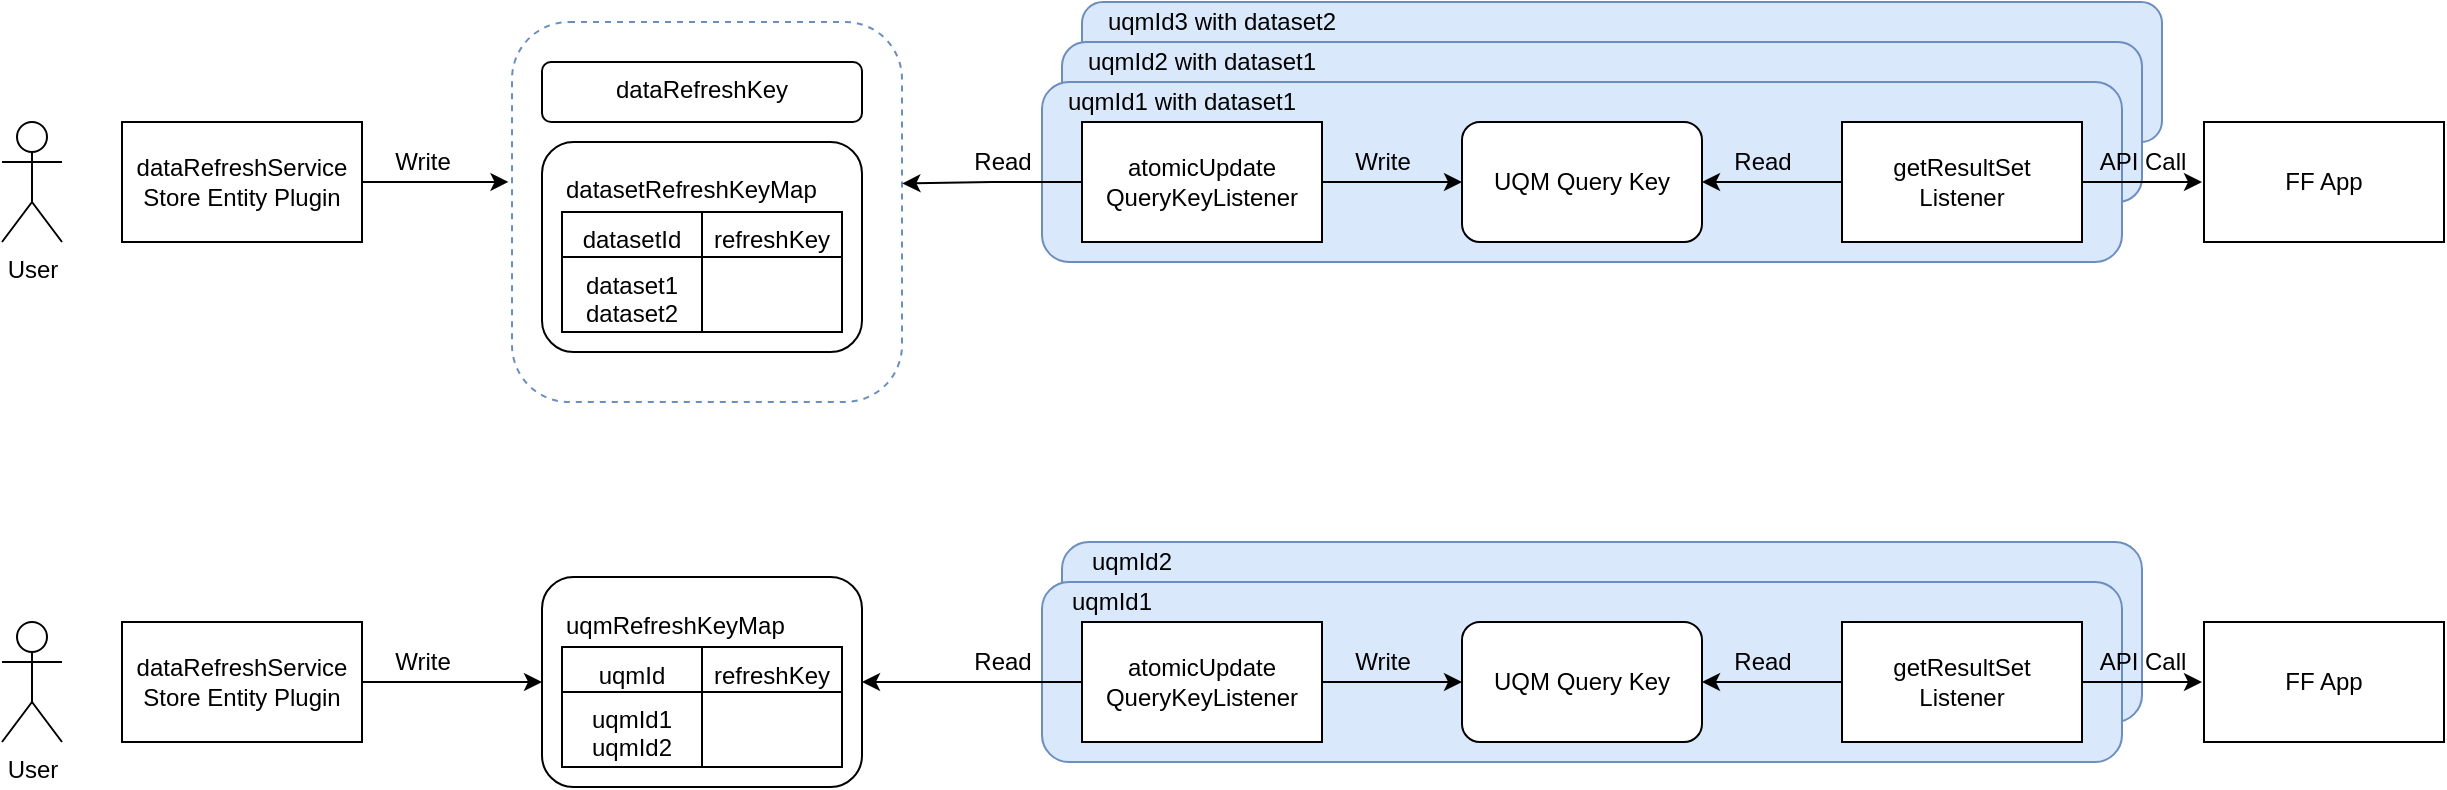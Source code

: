 <mxfile version="14.8.0" type="github">
  <diagram id="C5RBs43oDa-KdzZeNtuy" name="Page-1">
    <mxGraphModel dx="2258" dy="914" grid="1" gridSize="10" guides="1" tooltips="1" connect="1" arrows="1" fold="1" page="1" pageScale="1" pageWidth="827" pageHeight="1169" math="0" shadow="0">
      <root>
        <mxCell id="WIyWlLk6GJQsqaUBKTNV-0" />
        <mxCell id="WIyWlLk6GJQsqaUBKTNV-1" parent="WIyWlLk6GJQsqaUBKTNV-0" />
        <mxCell id="TYm2o9FG3z0Wzc9Pvhsa-137" value="" style="rounded=1;whiteSpace=wrap;html=1;verticalAlign=middle;fillColor=#dae8fc;strokeColor=#6c8ebf;" vertex="1" parent="WIyWlLk6GJQsqaUBKTNV-1">
          <mxGeometry x="670" y="500" width="540" height="90" as="geometry" />
        </mxCell>
        <mxCell id="TYm2o9FG3z0Wzc9Pvhsa-96" value="" style="rounded=1;whiteSpace=wrap;html=1;verticalAlign=middle;fillColor=#dae8fc;strokeColor=#6c8ebf;" vertex="1" parent="WIyWlLk6GJQsqaUBKTNV-1">
          <mxGeometry x="680" y="230" width="540" height="70" as="geometry" />
        </mxCell>
        <mxCell id="TYm2o9FG3z0Wzc9Pvhsa-95" value="" style="rounded=1;whiteSpace=wrap;html=1;verticalAlign=middle;fillColor=#dae8fc;strokeColor=#6c8ebf;" vertex="1" parent="WIyWlLk6GJQsqaUBKTNV-1">
          <mxGeometry x="670" y="250" width="540" height="80" as="geometry" />
        </mxCell>
        <mxCell id="TYm2o9FG3z0Wzc9Pvhsa-93" value="" style="rounded=1;whiteSpace=wrap;html=1;verticalAlign=middle;fillColor=#dae8fc;strokeColor=#6c8ebf;" vertex="1" parent="WIyWlLk6GJQsqaUBKTNV-1">
          <mxGeometry x="660" y="270" width="540" height="90" as="geometry" />
        </mxCell>
        <mxCell id="TYm2o9FG3z0Wzc9Pvhsa-74" style="edgeStyle=orthogonalEdgeStyle;rounded=0;orthogonalLoop=1;jettySize=auto;html=1;entryX=-0.009;entryY=0.421;entryDx=0;entryDy=0;entryPerimeter=0;" edge="1" parent="WIyWlLk6GJQsqaUBKTNV-1" source="TYm2o9FG3z0Wzc9Pvhsa-0" target="TYm2o9FG3z0Wzc9Pvhsa-73">
          <mxGeometry relative="1" as="geometry">
            <mxPoint x="390" y="320" as="targetPoint" />
          </mxGeometry>
        </mxCell>
        <mxCell id="TYm2o9FG3z0Wzc9Pvhsa-0" value="dataRefreshService&lt;br&gt;Store Entity Plugin" style="rounded=0;whiteSpace=wrap;html=1;" vertex="1" parent="WIyWlLk6GJQsqaUBKTNV-1">
          <mxGeometry x="200" y="290" width="120" height="60" as="geometry" />
        </mxCell>
        <mxCell id="TYm2o9FG3z0Wzc9Pvhsa-73" value="" style="rounded=1;whiteSpace=wrap;html=1;verticalAlign=top;strokeColor=#6c8ebf;dashed=1;fillColor=none;" vertex="1" parent="WIyWlLk6GJQsqaUBKTNV-1">
          <mxGeometry x="395" y="240" width="195" height="190" as="geometry" />
        </mxCell>
        <mxCell id="TYm2o9FG3z0Wzc9Pvhsa-71" value="" style="group" vertex="1" connectable="0" parent="WIyWlLk6GJQsqaUBKTNV-1">
          <mxGeometry x="410" y="300" width="160" height="105" as="geometry" />
        </mxCell>
        <mxCell id="TYm2o9FG3z0Wzc9Pvhsa-1" value="&lt;div&gt;&lt;span&gt;datasetRefreshKeyMap&lt;/span&gt;&lt;br&gt;&lt;/div&gt;&lt;div&gt;&lt;span&gt;&lt;br&gt;&lt;/span&gt;&lt;/div&gt;&lt;div&gt;&lt;br&gt;&lt;/div&gt;" style="rounded=1;whiteSpace=wrap;html=1;align=left;spacingLeft=10;verticalAlign=top;spacingTop=10;" vertex="1" parent="TYm2o9FG3z0Wzc9Pvhsa-71">
          <mxGeometry width="160" height="105" as="geometry" />
        </mxCell>
        <mxCell id="TYm2o9FG3z0Wzc9Pvhsa-70" value="" style="group" vertex="1" connectable="0" parent="TYm2o9FG3z0Wzc9Pvhsa-71">
          <mxGeometry x="10" y="35" width="140" height="60" as="geometry" />
        </mxCell>
        <mxCell id="TYm2o9FG3z0Wzc9Pvhsa-66" value="datasetId" style="rounded=0;whiteSpace=wrap;html=1;verticalAlign=top;" vertex="1" parent="TYm2o9FG3z0Wzc9Pvhsa-70">
          <mxGeometry width="70" height="22.5" as="geometry" />
        </mxCell>
        <mxCell id="TYm2o9FG3z0Wzc9Pvhsa-67" value="refreshKey" style="rounded=0;whiteSpace=wrap;html=1;verticalAlign=top;" vertex="1" parent="TYm2o9FG3z0Wzc9Pvhsa-70">
          <mxGeometry x="70" width="70" height="22.5" as="geometry" />
        </mxCell>
        <mxCell id="TYm2o9FG3z0Wzc9Pvhsa-68" value="dataset1&lt;br&gt;dataset2" style="rounded=0;whiteSpace=wrap;html=1;verticalAlign=top;" vertex="1" parent="TYm2o9FG3z0Wzc9Pvhsa-70">
          <mxGeometry y="22.5" width="70" height="37.5" as="geometry" />
        </mxCell>
        <mxCell id="TYm2o9FG3z0Wzc9Pvhsa-69" value="" style="rounded=0;whiteSpace=wrap;html=1;verticalAlign=top;" vertex="1" parent="TYm2o9FG3z0Wzc9Pvhsa-70">
          <mxGeometry x="70" y="22.5" width="70" height="37.5" as="geometry" />
        </mxCell>
        <mxCell id="TYm2o9FG3z0Wzc9Pvhsa-72" value="dataRefreshKey" style="rounded=1;whiteSpace=wrap;html=1;verticalAlign=top;" vertex="1" parent="WIyWlLk6GJQsqaUBKTNV-1">
          <mxGeometry x="410" y="260" width="160" height="30" as="geometry" />
        </mxCell>
        <mxCell id="TYm2o9FG3z0Wzc9Pvhsa-75" value="Write" style="text;html=1;align=center;verticalAlign=middle;resizable=0;points=[];autosize=1;strokeColor=none;" vertex="1" parent="WIyWlLk6GJQsqaUBKTNV-1">
          <mxGeometry x="330" y="300" width="40" height="20" as="geometry" />
        </mxCell>
        <mxCell id="TYm2o9FG3z0Wzc9Pvhsa-76" value="User" style="shape=umlActor;verticalLabelPosition=bottom;verticalAlign=top;html=1;outlineConnect=0;" vertex="1" parent="WIyWlLk6GJQsqaUBKTNV-1">
          <mxGeometry x="140" y="290" width="30" height="60" as="geometry" />
        </mxCell>
        <mxCell id="TYm2o9FG3z0Wzc9Pvhsa-80" style="edgeStyle=orthogonalEdgeStyle;rounded=0;orthogonalLoop=1;jettySize=auto;html=1;entryX=1.001;entryY=0.425;entryDx=0;entryDy=0;entryPerimeter=0;" edge="1" parent="WIyWlLk6GJQsqaUBKTNV-1" source="TYm2o9FG3z0Wzc9Pvhsa-79" target="TYm2o9FG3z0Wzc9Pvhsa-73">
          <mxGeometry relative="1" as="geometry" />
        </mxCell>
        <mxCell id="TYm2o9FG3z0Wzc9Pvhsa-85" style="edgeStyle=orthogonalEdgeStyle;rounded=0;orthogonalLoop=1;jettySize=auto;html=1;entryX=0;entryY=0.5;entryDx=0;entryDy=0;" edge="1" parent="WIyWlLk6GJQsqaUBKTNV-1" source="TYm2o9FG3z0Wzc9Pvhsa-79" target="TYm2o9FG3z0Wzc9Pvhsa-82">
          <mxGeometry relative="1" as="geometry" />
        </mxCell>
        <mxCell id="TYm2o9FG3z0Wzc9Pvhsa-79" value="atomicUpdate&lt;br&gt;QueryKeyListener" style="rounded=0;whiteSpace=wrap;html=1;verticalAlign=middle;align=center;" vertex="1" parent="WIyWlLk6GJQsqaUBKTNV-1">
          <mxGeometry x="680" y="290" width="120" height="60" as="geometry" />
        </mxCell>
        <mxCell id="TYm2o9FG3z0Wzc9Pvhsa-81" value="Read" style="text;html=1;align=center;verticalAlign=middle;resizable=0;points=[];autosize=1;strokeColor=none;" vertex="1" parent="WIyWlLk6GJQsqaUBKTNV-1">
          <mxGeometry x="620" y="300" width="40" height="20" as="geometry" />
        </mxCell>
        <mxCell id="TYm2o9FG3z0Wzc9Pvhsa-82" value="UQM Query Key" style="rounded=1;whiteSpace=wrap;html=1;verticalAlign=middle;" vertex="1" parent="WIyWlLk6GJQsqaUBKTNV-1">
          <mxGeometry x="870" y="290" width="120" height="60" as="geometry" />
        </mxCell>
        <mxCell id="TYm2o9FG3z0Wzc9Pvhsa-89" style="edgeStyle=orthogonalEdgeStyle;rounded=0;orthogonalLoop=1;jettySize=auto;html=1;entryX=1;entryY=0.5;entryDx=0;entryDy=0;" edge="1" parent="WIyWlLk6GJQsqaUBKTNV-1" source="TYm2o9FG3z0Wzc9Pvhsa-83" target="TYm2o9FG3z0Wzc9Pvhsa-82">
          <mxGeometry relative="1" as="geometry" />
        </mxCell>
        <mxCell id="TYm2o9FG3z0Wzc9Pvhsa-91" style="edgeStyle=orthogonalEdgeStyle;rounded=0;orthogonalLoop=1;jettySize=auto;html=1;" edge="1" parent="WIyWlLk6GJQsqaUBKTNV-1" source="TYm2o9FG3z0Wzc9Pvhsa-83">
          <mxGeometry relative="1" as="geometry">
            <mxPoint x="1240" y="320" as="targetPoint" />
          </mxGeometry>
        </mxCell>
        <mxCell id="TYm2o9FG3z0Wzc9Pvhsa-83" value="getResultSet&lt;br&gt;Listener" style="rounded=0;whiteSpace=wrap;html=1;verticalAlign=middle;" vertex="1" parent="WIyWlLk6GJQsqaUBKTNV-1">
          <mxGeometry x="1060" y="290" width="120" height="60" as="geometry" />
        </mxCell>
        <mxCell id="TYm2o9FG3z0Wzc9Pvhsa-84" value="FF App" style="rounded=0;whiteSpace=wrap;html=1;verticalAlign=middle;" vertex="1" parent="WIyWlLk6GJQsqaUBKTNV-1">
          <mxGeometry x="1241" y="290" width="120" height="60" as="geometry" />
        </mxCell>
        <mxCell id="TYm2o9FG3z0Wzc9Pvhsa-88" value="Write" style="text;html=1;align=center;verticalAlign=middle;resizable=0;points=[];autosize=1;strokeColor=none;" vertex="1" parent="WIyWlLk6GJQsqaUBKTNV-1">
          <mxGeometry x="810" y="300" width="40" height="20" as="geometry" />
        </mxCell>
        <mxCell id="TYm2o9FG3z0Wzc9Pvhsa-90" value="Read" style="text;html=1;align=center;verticalAlign=middle;resizable=0;points=[];autosize=1;strokeColor=none;" vertex="1" parent="WIyWlLk6GJQsqaUBKTNV-1">
          <mxGeometry x="1000" y="300" width="40" height="20" as="geometry" />
        </mxCell>
        <mxCell id="TYm2o9FG3z0Wzc9Pvhsa-92" value="API Call" style="text;html=1;align=center;verticalAlign=middle;resizable=0;points=[];autosize=1;strokeColor=none;" vertex="1" parent="WIyWlLk6GJQsqaUBKTNV-1">
          <mxGeometry x="1180" y="300" width="60" height="20" as="geometry" />
        </mxCell>
        <mxCell id="TYm2o9FG3z0Wzc9Pvhsa-97" value="uqmId1 with dataset1" style="text;html=1;strokeColor=none;fillColor=none;align=center;verticalAlign=middle;whiteSpace=wrap;rounded=0;" vertex="1" parent="WIyWlLk6GJQsqaUBKTNV-1">
          <mxGeometry x="660" y="270" width="140" height="20" as="geometry" />
        </mxCell>
        <mxCell id="TYm2o9FG3z0Wzc9Pvhsa-99" value="uqmId2 with dataset1" style="text;html=1;strokeColor=none;fillColor=none;align=center;verticalAlign=middle;whiteSpace=wrap;rounded=0;" vertex="1" parent="WIyWlLk6GJQsqaUBKTNV-1">
          <mxGeometry x="670" y="250" width="140" height="20" as="geometry" />
        </mxCell>
        <mxCell id="TYm2o9FG3z0Wzc9Pvhsa-104" value="" style="rounded=1;whiteSpace=wrap;html=1;verticalAlign=middle;fillColor=#dae8fc;strokeColor=#6c8ebf;" vertex="1" parent="WIyWlLk6GJQsqaUBKTNV-1">
          <mxGeometry x="660" y="520" width="540" height="90" as="geometry" />
        </mxCell>
        <mxCell id="TYm2o9FG3z0Wzc9Pvhsa-105" style="edgeStyle=orthogonalEdgeStyle;rounded=0;orthogonalLoop=1;jettySize=auto;html=1;entryX=0;entryY=0.5;entryDx=0;entryDy=0;" edge="1" parent="WIyWlLk6GJQsqaUBKTNV-1" source="TYm2o9FG3z0Wzc9Pvhsa-106" target="TYm2o9FG3z0Wzc9Pvhsa-109">
          <mxGeometry relative="1" as="geometry">
            <mxPoint x="393.245" y="569.99" as="targetPoint" />
          </mxGeometry>
        </mxCell>
        <mxCell id="TYm2o9FG3z0Wzc9Pvhsa-106" value="dataRefreshService&lt;br&gt;Store Entity Plugin" style="rounded=0;whiteSpace=wrap;html=1;" vertex="1" parent="WIyWlLk6GJQsqaUBKTNV-1">
          <mxGeometry x="200" y="540" width="120" height="60" as="geometry" />
        </mxCell>
        <mxCell id="TYm2o9FG3z0Wzc9Pvhsa-108" value="" style="group" vertex="1" connectable="0" parent="WIyWlLk6GJQsqaUBKTNV-1">
          <mxGeometry x="410" y="517.5" width="160" height="105" as="geometry" />
        </mxCell>
        <mxCell id="TYm2o9FG3z0Wzc9Pvhsa-109" value="&lt;div&gt;&lt;span&gt;uqmRefreshKeyMap&lt;/span&gt;&lt;br&gt;&lt;/div&gt;&lt;div&gt;&lt;span&gt;&lt;br&gt;&lt;/span&gt;&lt;/div&gt;&lt;div&gt;&lt;br&gt;&lt;/div&gt;" style="rounded=1;whiteSpace=wrap;html=1;align=left;spacingLeft=10;verticalAlign=top;spacingTop=10;" vertex="1" parent="TYm2o9FG3z0Wzc9Pvhsa-108">
          <mxGeometry width="160" height="105" as="geometry" />
        </mxCell>
        <mxCell id="TYm2o9FG3z0Wzc9Pvhsa-110" value="" style="group" vertex="1" connectable="0" parent="TYm2o9FG3z0Wzc9Pvhsa-108">
          <mxGeometry x="10" y="35" width="140" height="60" as="geometry" />
        </mxCell>
        <mxCell id="TYm2o9FG3z0Wzc9Pvhsa-111" value="uqmId" style="rounded=0;whiteSpace=wrap;html=1;verticalAlign=top;" vertex="1" parent="TYm2o9FG3z0Wzc9Pvhsa-110">
          <mxGeometry width="70" height="22.5" as="geometry" />
        </mxCell>
        <mxCell id="TYm2o9FG3z0Wzc9Pvhsa-112" value="refreshKey" style="rounded=0;whiteSpace=wrap;html=1;verticalAlign=top;" vertex="1" parent="TYm2o9FG3z0Wzc9Pvhsa-110">
          <mxGeometry x="70" width="70" height="22.5" as="geometry" />
        </mxCell>
        <mxCell id="TYm2o9FG3z0Wzc9Pvhsa-113" value="uqmId1&lt;br&gt;uqmId2" style="rounded=0;whiteSpace=wrap;html=1;verticalAlign=top;" vertex="1" parent="TYm2o9FG3z0Wzc9Pvhsa-110">
          <mxGeometry y="22.5" width="70" height="37.5" as="geometry" />
        </mxCell>
        <mxCell id="TYm2o9FG3z0Wzc9Pvhsa-114" value="" style="rounded=0;whiteSpace=wrap;html=1;verticalAlign=top;" vertex="1" parent="TYm2o9FG3z0Wzc9Pvhsa-110">
          <mxGeometry x="70" y="22.5" width="70" height="37.5" as="geometry" />
        </mxCell>
        <mxCell id="TYm2o9FG3z0Wzc9Pvhsa-116" value="Write" style="text;html=1;align=center;verticalAlign=middle;resizable=0;points=[];autosize=1;strokeColor=none;" vertex="1" parent="WIyWlLk6GJQsqaUBKTNV-1">
          <mxGeometry x="330" y="550" width="40" height="20" as="geometry" />
        </mxCell>
        <mxCell id="TYm2o9FG3z0Wzc9Pvhsa-117" value="User" style="shape=umlActor;verticalLabelPosition=bottom;verticalAlign=top;html=1;outlineConnect=0;" vertex="1" parent="WIyWlLk6GJQsqaUBKTNV-1">
          <mxGeometry x="140" y="540" width="30" height="60" as="geometry" />
        </mxCell>
        <mxCell id="TYm2o9FG3z0Wzc9Pvhsa-118" style="edgeStyle=orthogonalEdgeStyle;rounded=0;orthogonalLoop=1;jettySize=auto;html=1;entryX=1;entryY=0.5;entryDx=0;entryDy=0;" edge="1" parent="WIyWlLk6GJQsqaUBKTNV-1" source="TYm2o9FG3z0Wzc9Pvhsa-120" target="TYm2o9FG3z0Wzc9Pvhsa-109">
          <mxGeometry relative="1" as="geometry">
            <mxPoint x="590.195" y="570.75" as="targetPoint" />
          </mxGeometry>
        </mxCell>
        <mxCell id="TYm2o9FG3z0Wzc9Pvhsa-119" style="edgeStyle=orthogonalEdgeStyle;rounded=0;orthogonalLoop=1;jettySize=auto;html=1;entryX=0;entryY=0.5;entryDx=0;entryDy=0;" edge="1" parent="WIyWlLk6GJQsqaUBKTNV-1" source="TYm2o9FG3z0Wzc9Pvhsa-120" target="TYm2o9FG3z0Wzc9Pvhsa-122">
          <mxGeometry relative="1" as="geometry" />
        </mxCell>
        <mxCell id="TYm2o9FG3z0Wzc9Pvhsa-120" value="atomicUpdate&lt;br&gt;QueryKeyListener" style="rounded=0;whiteSpace=wrap;html=1;verticalAlign=middle;align=center;" vertex="1" parent="WIyWlLk6GJQsqaUBKTNV-1">
          <mxGeometry x="680" y="540" width="120" height="60" as="geometry" />
        </mxCell>
        <mxCell id="TYm2o9FG3z0Wzc9Pvhsa-121" value="Read" style="text;html=1;align=center;verticalAlign=middle;resizable=0;points=[];autosize=1;strokeColor=none;" vertex="1" parent="WIyWlLk6GJQsqaUBKTNV-1">
          <mxGeometry x="620" y="550" width="40" height="20" as="geometry" />
        </mxCell>
        <mxCell id="TYm2o9FG3z0Wzc9Pvhsa-122" value="UQM Query Key" style="rounded=1;whiteSpace=wrap;html=1;verticalAlign=middle;" vertex="1" parent="WIyWlLk6GJQsqaUBKTNV-1">
          <mxGeometry x="870" y="540" width="120" height="60" as="geometry" />
        </mxCell>
        <mxCell id="TYm2o9FG3z0Wzc9Pvhsa-123" style="edgeStyle=orthogonalEdgeStyle;rounded=0;orthogonalLoop=1;jettySize=auto;html=1;entryX=1;entryY=0.5;entryDx=0;entryDy=0;" edge="1" parent="WIyWlLk6GJQsqaUBKTNV-1" source="TYm2o9FG3z0Wzc9Pvhsa-125" target="TYm2o9FG3z0Wzc9Pvhsa-122">
          <mxGeometry relative="1" as="geometry" />
        </mxCell>
        <mxCell id="TYm2o9FG3z0Wzc9Pvhsa-124" style="edgeStyle=orthogonalEdgeStyle;rounded=0;orthogonalLoop=1;jettySize=auto;html=1;" edge="1" parent="WIyWlLk6GJQsqaUBKTNV-1" source="TYm2o9FG3z0Wzc9Pvhsa-125">
          <mxGeometry relative="1" as="geometry">
            <mxPoint x="1240" y="570" as="targetPoint" />
          </mxGeometry>
        </mxCell>
        <mxCell id="TYm2o9FG3z0Wzc9Pvhsa-125" value="getResultSet&lt;br&gt;Listener" style="rounded=0;whiteSpace=wrap;html=1;verticalAlign=middle;" vertex="1" parent="WIyWlLk6GJQsqaUBKTNV-1">
          <mxGeometry x="1060" y="540" width="120" height="60" as="geometry" />
        </mxCell>
        <mxCell id="TYm2o9FG3z0Wzc9Pvhsa-126" value="FF App" style="rounded=0;whiteSpace=wrap;html=1;verticalAlign=middle;" vertex="1" parent="WIyWlLk6GJQsqaUBKTNV-1">
          <mxGeometry x="1241" y="540" width="120" height="60" as="geometry" />
        </mxCell>
        <mxCell id="TYm2o9FG3z0Wzc9Pvhsa-127" value="Write" style="text;html=1;align=center;verticalAlign=middle;resizable=0;points=[];autosize=1;strokeColor=none;" vertex="1" parent="WIyWlLk6GJQsqaUBKTNV-1">
          <mxGeometry x="810" y="550" width="40" height="20" as="geometry" />
        </mxCell>
        <mxCell id="TYm2o9FG3z0Wzc9Pvhsa-128" value="Read" style="text;html=1;align=center;verticalAlign=middle;resizable=0;points=[];autosize=1;strokeColor=none;" vertex="1" parent="WIyWlLk6GJQsqaUBKTNV-1">
          <mxGeometry x="1000" y="550" width="40" height="20" as="geometry" />
        </mxCell>
        <mxCell id="TYm2o9FG3z0Wzc9Pvhsa-129" value="API Call" style="text;html=1;align=center;verticalAlign=middle;resizable=0;points=[];autosize=1;strokeColor=none;" vertex="1" parent="WIyWlLk6GJQsqaUBKTNV-1">
          <mxGeometry x="1180" y="550" width="60" height="20" as="geometry" />
        </mxCell>
        <mxCell id="TYm2o9FG3z0Wzc9Pvhsa-130" value="uqmId1" style="text;html=1;strokeColor=none;fillColor=none;align=center;verticalAlign=middle;whiteSpace=wrap;rounded=0;" vertex="1" parent="WIyWlLk6GJQsqaUBKTNV-1">
          <mxGeometry x="660" y="520" width="70" height="20" as="geometry" />
        </mxCell>
        <mxCell id="TYm2o9FG3z0Wzc9Pvhsa-136" value="uqmId3 with dataset2" style="text;html=1;strokeColor=none;fillColor=none;align=center;verticalAlign=middle;whiteSpace=wrap;rounded=0;" vertex="1" parent="WIyWlLk6GJQsqaUBKTNV-1">
          <mxGeometry x="680" y="230" width="140" height="20" as="geometry" />
        </mxCell>
        <mxCell id="TYm2o9FG3z0Wzc9Pvhsa-138" value="uqmId2" style="text;html=1;strokeColor=none;fillColor=none;align=center;verticalAlign=middle;whiteSpace=wrap;rounded=0;" vertex="1" parent="WIyWlLk6GJQsqaUBKTNV-1">
          <mxGeometry x="670" y="500" width="70" height="20" as="geometry" />
        </mxCell>
      </root>
    </mxGraphModel>
  </diagram>
</mxfile>
